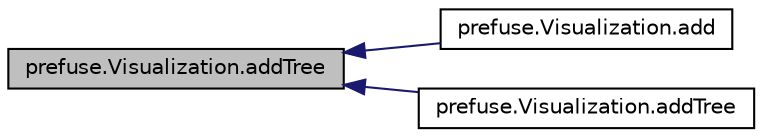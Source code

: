 digraph G
{
  edge [fontname="Helvetica",fontsize="10",labelfontname="Helvetica",labelfontsize="10"];
  node [fontname="Helvetica",fontsize="10",shape=record];
  rankdir="LR";
  Node1 [label="prefuse.Visualization.addTree",height=0.2,width=0.4,color="black", fillcolor="grey75", style="filled" fontcolor="black"];
  Node1 -> Node2 [dir="back",color="midnightblue",fontsize="10",style="solid"];
  Node2 [label="prefuse.Visualization.add",height=0.2,width=0.4,color="black", fillcolor="white", style="filled",URL="$classprefuse_1_1_visualization.html#a81101b7130165e854a73a1a9a1b39418"];
  Node1 -> Node3 [dir="back",color="midnightblue",fontsize="10",style="solid"];
  Node3 [label="prefuse.Visualization.addTree",height=0.2,width=0.4,color="black", fillcolor="white", style="filled",URL="$classprefuse_1_1_visualization.html#af30168807bd7e4bd8081e1f9856b6707"];
}
